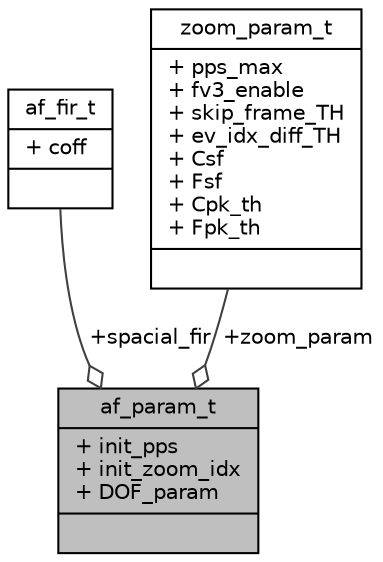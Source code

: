 digraph "af_param_t"
{
 // INTERACTIVE_SVG=YES
 // LATEX_PDF_SIZE
  bgcolor="transparent";
  edge [fontname="Helvetica",fontsize="10",labelfontname="Helvetica",labelfontsize="10"];
  node [fontname="Helvetica",fontsize="10",shape=record];
  Node1 [label="{af_param_t\n|+ init_pps\l+ init_zoom_idx\l+ DOF_param\l|}",height=0.2,width=0.4,color="black", fillcolor="grey75", style="filled", fontcolor="black",tooltip=" "];
  Node2 -> Node1 [color="grey25",fontsize="10",style="solid",label=" +spacial_fir" ,arrowhead="odiamond",fontname="Helvetica"];
  Node2 [label="{af_fir_t\n|+ coff\l|}",height=0.2,width=0.4,color="black",URL="$dd/dcc/structaf__fir__t.html",tooltip=" "];
  Node3 -> Node1 [color="grey25",fontsize="10",style="solid",label=" +zoom_param" ,arrowhead="odiamond",fontname="Helvetica"];
  Node3 [label="{zoom_param_t\n|+ pps_max\l+ fv3_enable\l+ skip_frame_TH\l+ ev_idx_diff_TH\l+ Csf\l+ Fsf\l+ Cpk_th\l+ Fpk_th\l|}",height=0.2,width=0.4,color="black",URL="$d2/d5d/structzoom__param__t.html",tooltip=" "];
}
